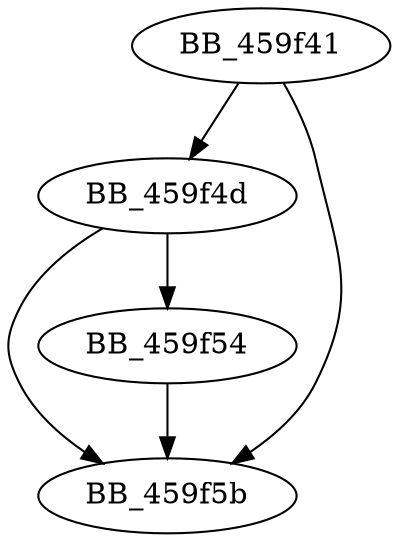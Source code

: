 DiGraph sub_459F41{
BB_459f41->BB_459f4d
BB_459f41->BB_459f5b
BB_459f4d->BB_459f54
BB_459f4d->BB_459f5b
BB_459f54->BB_459f5b
}
